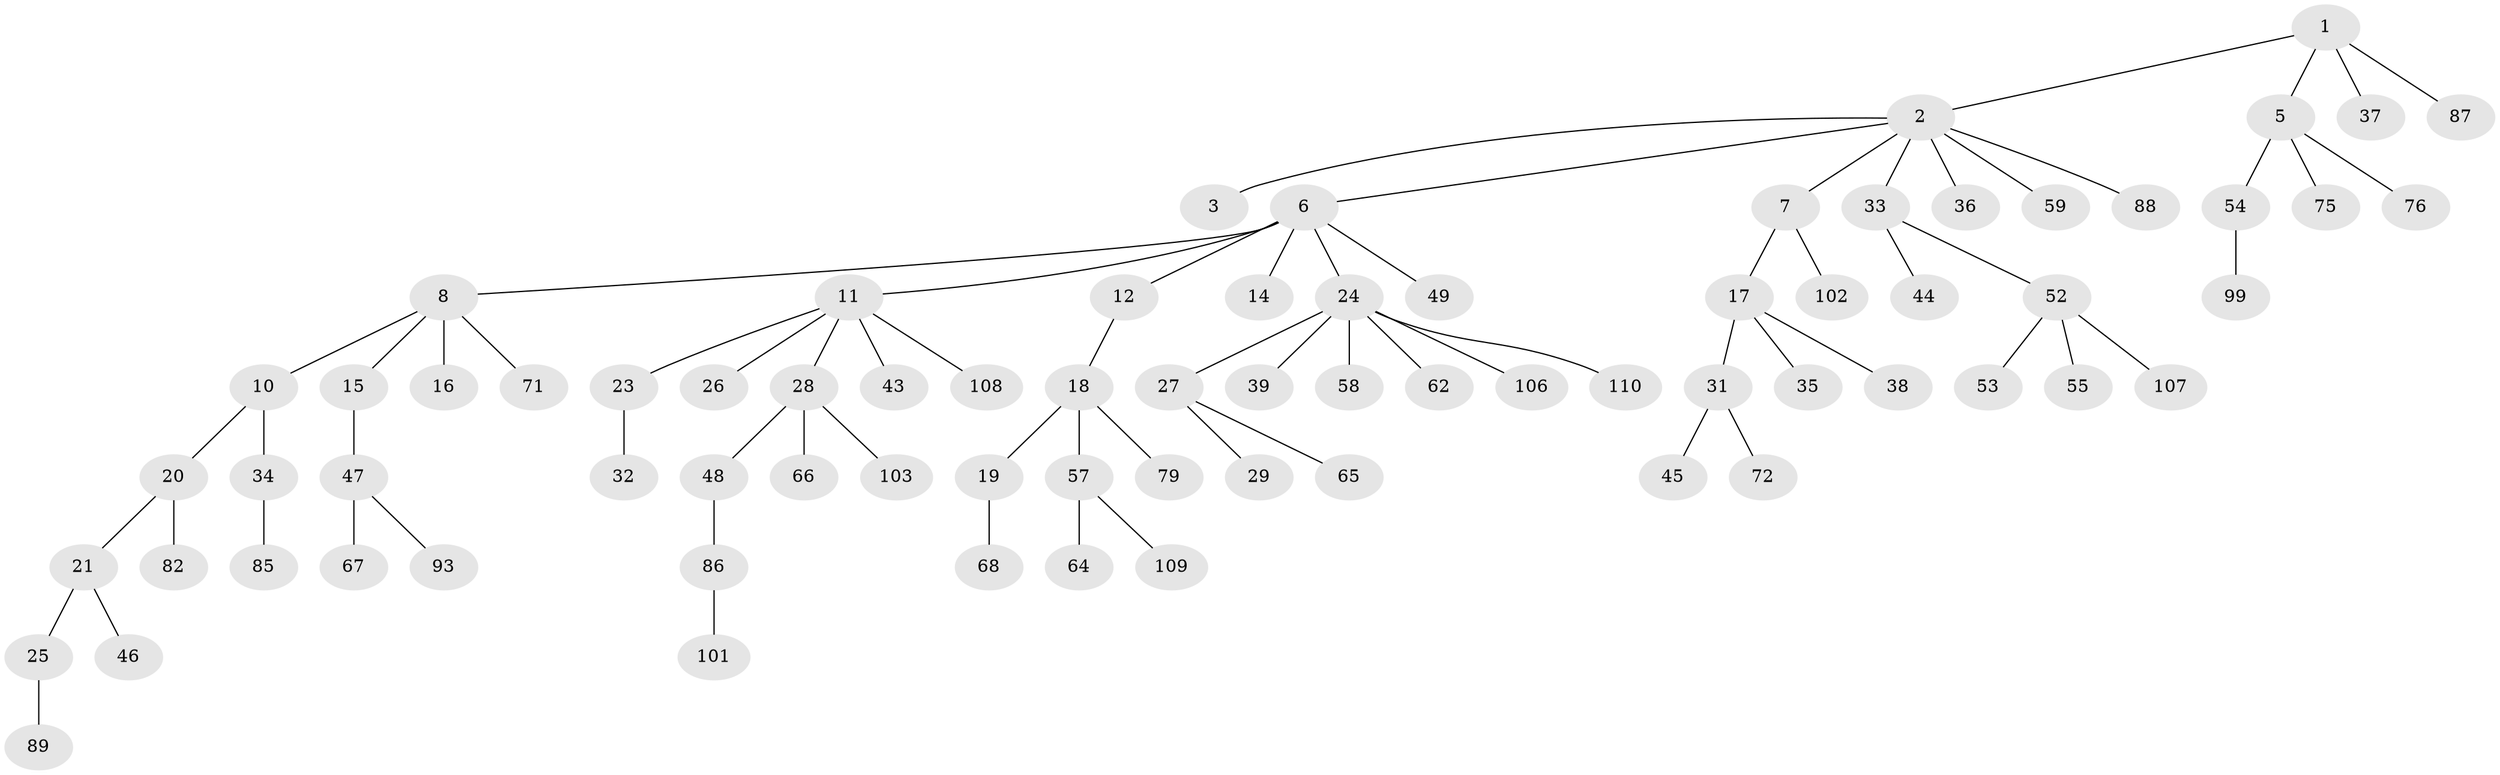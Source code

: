 // Generated by graph-tools (version 1.1) at 2025/52/02/27/25 19:52:12]
// undirected, 75 vertices, 74 edges
graph export_dot {
graph [start="1"]
  node [color=gray90,style=filled];
  1 [super="+50"];
  2 [super="+4"];
  3;
  5 [super="+56"];
  6 [super="+40"];
  7 [super="+13"];
  8 [super="+9"];
  10 [super="+97"];
  11 [super="+80"];
  12 [super="+84"];
  14;
  15;
  16;
  17 [super="+95"];
  18;
  19 [super="+74"];
  20 [super="+78"];
  21 [super="+22"];
  23;
  24 [super="+30"];
  25;
  26;
  27 [super="+51"];
  28 [super="+63"];
  29;
  31 [super="+77"];
  32 [super="+83"];
  33 [super="+41"];
  34 [super="+42"];
  35;
  36 [super="+96"];
  37 [super="+94"];
  38;
  39 [super="+98"];
  43;
  44;
  45 [super="+70"];
  46;
  47 [super="+60"];
  48;
  49;
  52;
  53 [super="+69"];
  54;
  55 [super="+111"];
  57 [super="+61"];
  58;
  59 [super="+104"];
  62 [super="+81"];
  64;
  65;
  66;
  67 [super="+91"];
  68 [super="+100"];
  71;
  72 [super="+73"];
  75;
  76;
  79 [super="+90"];
  82;
  85;
  86 [super="+92"];
  87;
  88;
  89 [super="+105"];
  93;
  99;
  101;
  102;
  103;
  106;
  107;
  108;
  109;
  110;
  1 -- 2;
  1 -- 5;
  1 -- 37;
  1 -- 87;
  2 -- 3;
  2 -- 36;
  2 -- 59;
  2 -- 88;
  2 -- 33;
  2 -- 6;
  2 -- 7;
  5 -- 54;
  5 -- 75;
  5 -- 76;
  6 -- 8;
  6 -- 11;
  6 -- 12;
  6 -- 14;
  6 -- 24;
  6 -- 49;
  7 -- 17;
  7 -- 102;
  8 -- 15;
  8 -- 16;
  8 -- 71;
  8 -- 10;
  10 -- 20;
  10 -- 34;
  11 -- 23;
  11 -- 26;
  11 -- 28;
  11 -- 43;
  11 -- 108;
  12 -- 18;
  15 -- 47;
  17 -- 31;
  17 -- 35;
  17 -- 38;
  18 -- 19;
  18 -- 57;
  18 -- 79;
  19 -- 68;
  20 -- 21;
  20 -- 82;
  21 -- 46;
  21 -- 25;
  23 -- 32;
  24 -- 27;
  24 -- 62;
  24 -- 106;
  24 -- 39;
  24 -- 58;
  24 -- 110;
  25 -- 89;
  27 -- 29;
  27 -- 65;
  28 -- 48;
  28 -- 66;
  28 -- 103;
  31 -- 45;
  31 -- 72;
  33 -- 44;
  33 -- 52;
  34 -- 85;
  47 -- 67;
  47 -- 93;
  48 -- 86;
  52 -- 53;
  52 -- 55;
  52 -- 107;
  54 -- 99;
  57 -- 64;
  57 -- 109;
  86 -- 101;
}
